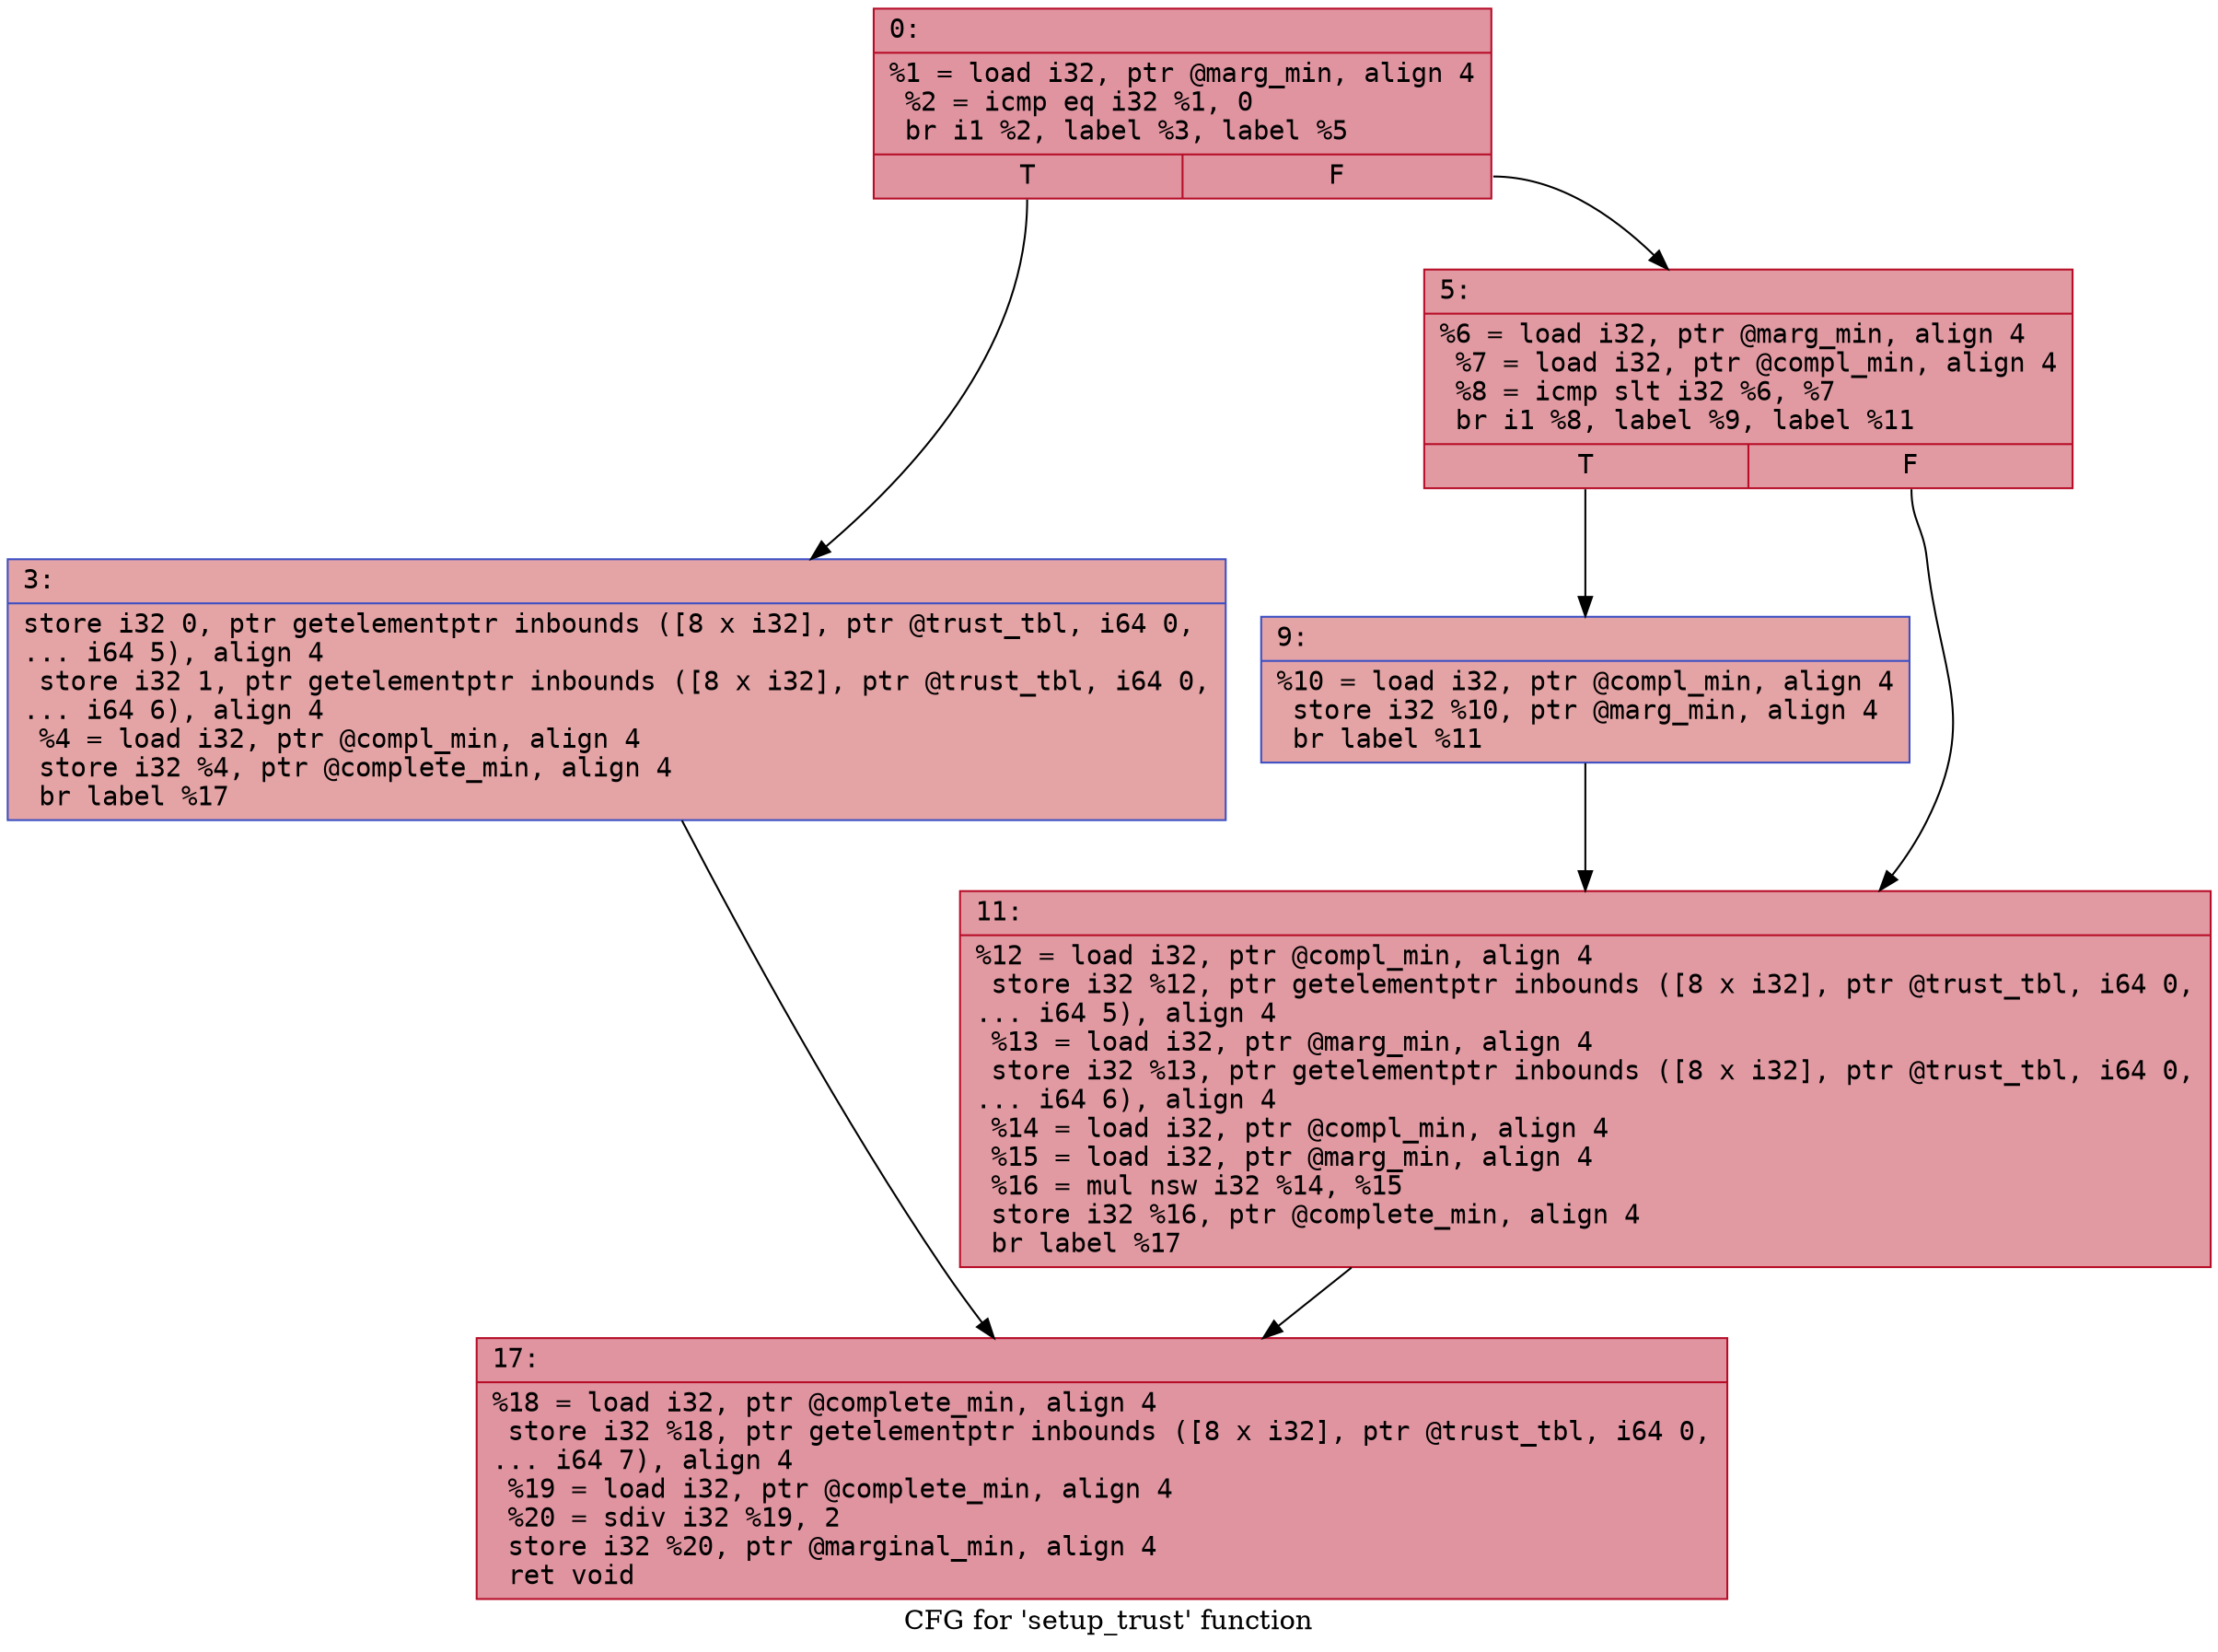 digraph "CFG for 'setup_trust' function" {
	label="CFG for 'setup_trust' function";

	Node0x600003b000a0 [shape=record,color="#b70d28ff", style=filled, fillcolor="#b70d2870" fontname="Courier",label="{0:\l|  %1 = load i32, ptr @marg_min, align 4\l  %2 = icmp eq i32 %1, 0\l  br i1 %2, label %3, label %5\l|{<s0>T|<s1>F}}"];
	Node0x600003b000a0:s0 -> Node0x600003b000f0[tooltip="0 -> 3\nProbability 37.50%" ];
	Node0x600003b000a0:s1 -> Node0x600003b00140[tooltip="0 -> 5\nProbability 62.50%" ];
	Node0x600003b000f0 [shape=record,color="#3d50c3ff", style=filled, fillcolor="#c32e3170" fontname="Courier",label="{3:\l|  store i32 0, ptr getelementptr inbounds ([8 x i32], ptr @trust_tbl, i64 0,\l... i64 5), align 4\l  store i32 1, ptr getelementptr inbounds ([8 x i32], ptr @trust_tbl, i64 0,\l... i64 6), align 4\l  %4 = load i32, ptr @compl_min, align 4\l  store i32 %4, ptr @complete_min, align 4\l  br label %17\l}"];
	Node0x600003b000f0 -> Node0x600003b00230[tooltip="3 -> 17\nProbability 100.00%" ];
	Node0x600003b00140 [shape=record,color="#b70d28ff", style=filled, fillcolor="#bb1b2c70" fontname="Courier",label="{5:\l|  %6 = load i32, ptr @marg_min, align 4\l  %7 = load i32, ptr @compl_min, align 4\l  %8 = icmp slt i32 %6, %7\l  br i1 %8, label %9, label %11\l|{<s0>T|<s1>F}}"];
	Node0x600003b00140:s0 -> Node0x600003b00190[tooltip="5 -> 9\nProbability 50.00%" ];
	Node0x600003b00140:s1 -> Node0x600003b001e0[tooltip="5 -> 11\nProbability 50.00%" ];
	Node0x600003b00190 [shape=record,color="#3d50c3ff", style=filled, fillcolor="#c32e3170" fontname="Courier",label="{9:\l|  %10 = load i32, ptr @compl_min, align 4\l  store i32 %10, ptr @marg_min, align 4\l  br label %11\l}"];
	Node0x600003b00190 -> Node0x600003b001e0[tooltip="9 -> 11\nProbability 100.00%" ];
	Node0x600003b001e0 [shape=record,color="#b70d28ff", style=filled, fillcolor="#bb1b2c70" fontname="Courier",label="{11:\l|  %12 = load i32, ptr @compl_min, align 4\l  store i32 %12, ptr getelementptr inbounds ([8 x i32], ptr @trust_tbl, i64 0,\l... i64 5), align 4\l  %13 = load i32, ptr @marg_min, align 4\l  store i32 %13, ptr getelementptr inbounds ([8 x i32], ptr @trust_tbl, i64 0,\l... i64 6), align 4\l  %14 = load i32, ptr @compl_min, align 4\l  %15 = load i32, ptr @marg_min, align 4\l  %16 = mul nsw i32 %14, %15\l  store i32 %16, ptr @complete_min, align 4\l  br label %17\l}"];
	Node0x600003b001e0 -> Node0x600003b00230[tooltip="11 -> 17\nProbability 100.00%" ];
	Node0x600003b00230 [shape=record,color="#b70d28ff", style=filled, fillcolor="#b70d2870" fontname="Courier",label="{17:\l|  %18 = load i32, ptr @complete_min, align 4\l  store i32 %18, ptr getelementptr inbounds ([8 x i32], ptr @trust_tbl, i64 0,\l... i64 7), align 4\l  %19 = load i32, ptr @complete_min, align 4\l  %20 = sdiv i32 %19, 2\l  store i32 %20, ptr @marginal_min, align 4\l  ret void\l}"];
}
